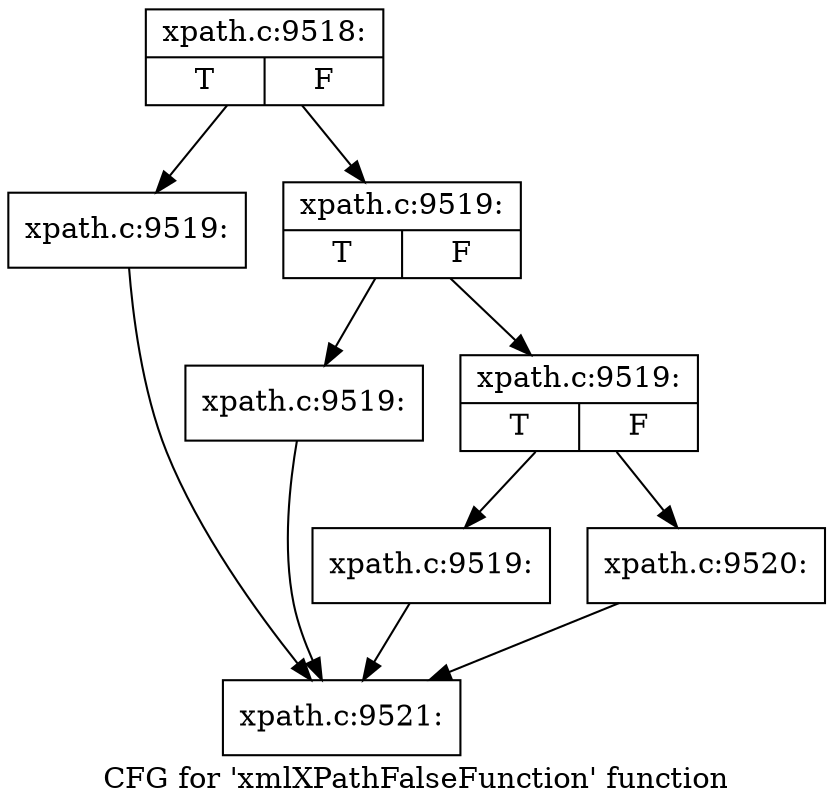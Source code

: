 digraph "CFG for 'xmlXPathFalseFunction' function" {
	label="CFG for 'xmlXPathFalseFunction' function";

	Node0x4ad4b10 [shape=record,label="{xpath.c:9518:|{<s0>T|<s1>F}}"];
	Node0x4ad4b10 -> Node0x4acf890;
	Node0x4ad4b10 -> Node0x4acf8e0;
	Node0x4acf890 [shape=record,label="{xpath.c:9519:}"];
	Node0x4acf890 -> Node0x4acfb90;
	Node0x4acf8e0 [shape=record,label="{xpath.c:9519:|{<s0>T|<s1>F}}"];
	Node0x4acf8e0 -> Node0x4ad5620;
	Node0x4acf8e0 -> Node0x4ad5670;
	Node0x4ad5620 [shape=record,label="{xpath.c:9519:}"];
	Node0x4ad5620 -> Node0x4acfb90;
	Node0x4ad5670 [shape=record,label="{xpath.c:9519:|{<s0>T|<s1>F}}"];
	Node0x4ad5670 -> Node0x4ad5a10;
	Node0x4ad5670 -> Node0x4ad5a60;
	Node0x4ad5a10 [shape=record,label="{xpath.c:9519:}"];
	Node0x4ad5a10 -> Node0x4acfb90;
	Node0x4ad5a60 [shape=record,label="{xpath.c:9520:}"];
	Node0x4ad5a60 -> Node0x4acfb90;
	Node0x4acfb90 [shape=record,label="{xpath.c:9521:}"];
}
